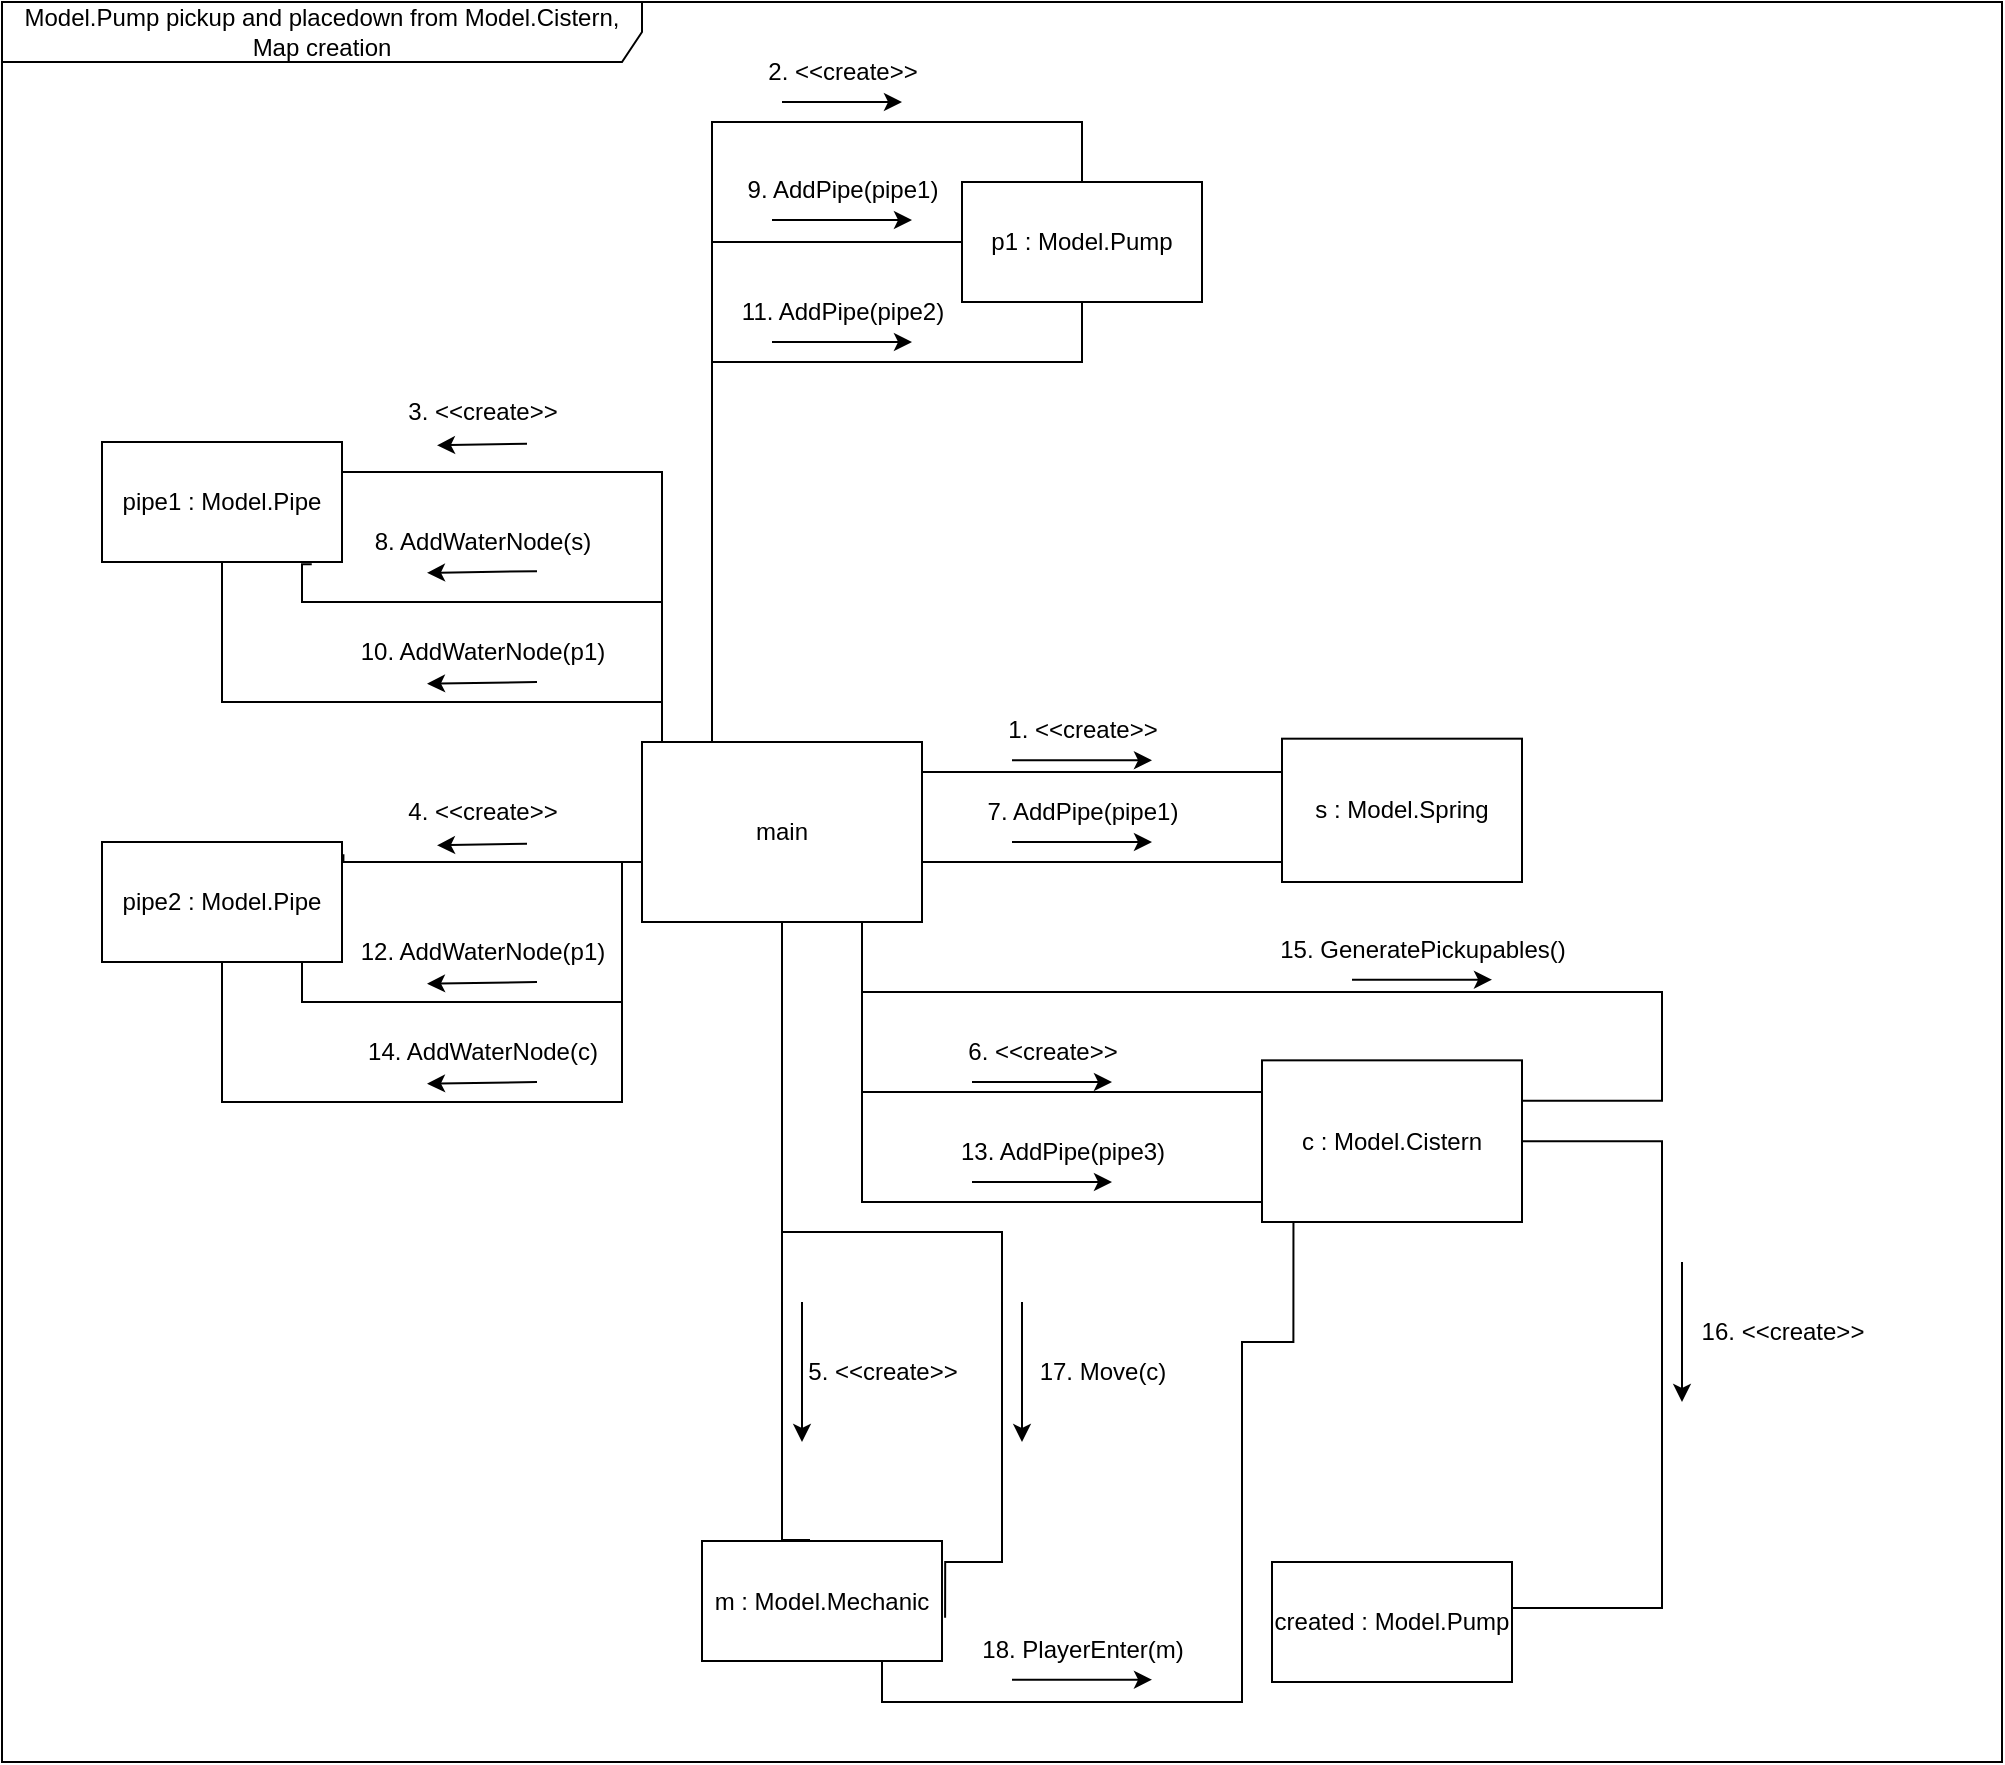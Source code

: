 <mxfile version="21.1.2" type="device">
  <diagram name="Page-1" id="c4acf3e9-155e-7222-9cf6-157b1a14988f">
    <mxGraphModel dx="1990" dy="-6" grid="1" gridSize="10" guides="1" tooltips="1" connect="1" arrows="1" fold="1" page="1" pageScale="1" pageWidth="850" pageHeight="1100" background="none" math="0" shadow="0">
      <root>
        <mxCell id="0" />
        <mxCell id="1" parent="0" />
        <mxCell id="6hVKZMIilRhy27HZkqrv-88" style="edgeStyle=orthogonalEdgeStyle;rounded=0;orthogonalLoop=1;jettySize=auto;html=1;exitX=1;exitY=0;exitDx=0;exitDy=0;entryX=0;entryY=0.25;entryDx=0;entryDy=0;endArrow=none;endFill=0;" edge="1" parent="1" source="6hVKZMIilRhy27HZkqrv-104" target="6hVKZMIilRhy27HZkqrv-105">
          <mxGeometry relative="1" as="geometry">
            <Array as="points">
              <mxPoint x="790" y="1925" />
              <mxPoint x="995" y="1925" />
            </Array>
          </mxGeometry>
        </mxCell>
        <mxCell id="6hVKZMIilRhy27HZkqrv-89" style="edgeStyle=orthogonalEdgeStyle;rounded=0;orthogonalLoop=1;jettySize=auto;html=1;exitX=0.25;exitY=0;exitDx=0;exitDy=0;endArrow=none;endFill=0;" edge="1" parent="1" source="6hVKZMIilRhy27HZkqrv-104" target="6hVKZMIilRhy27HZkqrv-106">
          <mxGeometry relative="1" as="geometry">
            <Array as="points">
              <mxPoint x="705" y="1600" />
              <mxPoint x="890" y="1600" />
            </Array>
          </mxGeometry>
        </mxCell>
        <mxCell id="6hVKZMIilRhy27HZkqrv-90" style="edgeStyle=orthogonalEdgeStyle;rounded=0;orthogonalLoop=1;jettySize=auto;html=1;exitX=0;exitY=0.25;exitDx=0;exitDy=0;entryX=1;entryY=0.25;entryDx=0;entryDy=0;endArrow=none;endFill=0;" edge="1" parent="1" source="6hVKZMIilRhy27HZkqrv-104" target="6hVKZMIilRhy27HZkqrv-118">
          <mxGeometry relative="1" as="geometry">
            <Array as="points">
              <mxPoint x="680" y="1933" />
              <mxPoint x="680" y="1775" />
            </Array>
          </mxGeometry>
        </mxCell>
        <mxCell id="6hVKZMIilRhy27HZkqrv-91" style="edgeStyle=orthogonalEdgeStyle;rounded=0;orthogonalLoop=1;jettySize=auto;html=1;exitX=0;exitY=0.5;exitDx=0;exitDy=0;entryX=1.006;entryY=0.103;entryDx=0;entryDy=0;entryPerimeter=0;endArrow=none;endFill=0;" edge="1" parent="1" source="6hVKZMIilRhy27HZkqrv-104" target="6hVKZMIilRhy27HZkqrv-119">
          <mxGeometry relative="1" as="geometry">
            <Array as="points">
              <mxPoint x="680" y="1955" />
              <mxPoint x="680" y="1970" />
              <mxPoint x="521" y="1970" />
            </Array>
          </mxGeometry>
        </mxCell>
        <mxCell id="6hVKZMIilRhy27HZkqrv-92" style="edgeStyle=orthogonalEdgeStyle;rounded=0;orthogonalLoop=1;jettySize=auto;html=1;exitX=0.5;exitY=1;exitDx=0;exitDy=0;entryX=0.45;entryY=-0.008;entryDx=0;entryDy=0;entryPerimeter=0;endArrow=none;endFill=0;" edge="1" parent="1" source="6hVKZMIilRhy27HZkqrv-104" target="6hVKZMIilRhy27HZkqrv-110">
          <mxGeometry relative="1" as="geometry">
            <Array as="points">
              <mxPoint x="740" y="2309" />
            </Array>
          </mxGeometry>
        </mxCell>
        <mxCell id="6hVKZMIilRhy27HZkqrv-93" style="edgeStyle=orthogonalEdgeStyle;rounded=0;orthogonalLoop=1;jettySize=auto;html=1;exitX=1;exitY=1;exitDx=0;exitDy=0;entryX=0;entryY=0.25;entryDx=0;entryDy=0;endArrow=none;endFill=0;" edge="1" parent="1" source="6hVKZMIilRhy27HZkqrv-104" target="6hVKZMIilRhy27HZkqrv-108">
          <mxGeometry relative="1" as="geometry">
            <Array as="points">
              <mxPoint x="780" y="1970" />
              <mxPoint x="780" y="2085" />
            </Array>
          </mxGeometry>
        </mxCell>
        <mxCell id="6hVKZMIilRhy27HZkqrv-94" style="edgeStyle=orthogonalEdgeStyle;rounded=0;orthogonalLoop=1;jettySize=auto;html=1;exitX=1;exitY=0.5;exitDx=0;exitDy=0;entryX=0;entryY=0.75;entryDx=0;entryDy=0;endArrow=none;endFill=0;" edge="1" parent="1" source="6hVKZMIilRhy27HZkqrv-104" target="6hVKZMIilRhy27HZkqrv-105">
          <mxGeometry relative="1" as="geometry">
            <Array as="points">
              <mxPoint x="810" y="1970" />
              <mxPoint x="990" y="1970" />
            </Array>
          </mxGeometry>
        </mxCell>
        <mxCell id="6hVKZMIilRhy27HZkqrv-95" style="edgeStyle=orthogonalEdgeStyle;rounded=0;orthogonalLoop=1;jettySize=auto;html=1;exitX=0;exitY=0;exitDx=0;exitDy=0;entryX=0.874;entryY=1.019;entryDx=0;entryDy=0;entryPerimeter=0;endArrow=none;endFill=0;" edge="1" parent="1" source="6hVKZMIilRhy27HZkqrv-104" target="6hVKZMIilRhy27HZkqrv-118">
          <mxGeometry relative="1" as="geometry">
            <Array as="points">
              <mxPoint x="680" y="1910" />
              <mxPoint x="680" y="1840" />
              <mxPoint x="500" y="1840" />
              <mxPoint x="500" y="1821" />
            </Array>
          </mxGeometry>
        </mxCell>
        <mxCell id="6hVKZMIilRhy27HZkqrv-96" style="edgeStyle=orthogonalEdgeStyle;rounded=0;orthogonalLoop=1;jettySize=auto;html=1;exitX=0.25;exitY=0;exitDx=0;exitDy=0;entryX=0;entryY=0.5;entryDx=0;entryDy=0;endArrow=none;endFill=0;" edge="1" parent="1" source="6hVKZMIilRhy27HZkqrv-104" target="6hVKZMIilRhy27HZkqrv-106">
          <mxGeometry relative="1" as="geometry" />
        </mxCell>
        <mxCell id="6hVKZMIilRhy27HZkqrv-97" style="edgeStyle=orthogonalEdgeStyle;rounded=0;orthogonalLoop=1;jettySize=auto;html=1;exitX=0.25;exitY=0;exitDx=0;exitDy=0;endArrow=none;endFill=0;" edge="1" parent="1" source="6hVKZMIilRhy27HZkqrv-104" target="6hVKZMIilRhy27HZkqrv-106">
          <mxGeometry relative="1" as="geometry">
            <Array as="points">
              <mxPoint x="705" y="1720" />
              <mxPoint x="890" y="1720" />
            </Array>
          </mxGeometry>
        </mxCell>
        <mxCell id="6hVKZMIilRhy27HZkqrv-98" style="edgeStyle=orthogonalEdgeStyle;rounded=0;orthogonalLoop=1;jettySize=auto;html=1;exitX=0;exitY=0;exitDx=0;exitDy=0;endArrow=none;endFill=0;" edge="1" parent="1" source="6hVKZMIilRhy27HZkqrv-104" target="6hVKZMIilRhy27HZkqrv-118">
          <mxGeometry relative="1" as="geometry">
            <Array as="points">
              <mxPoint x="680" y="1910" />
              <mxPoint x="680" y="1890" />
              <mxPoint x="460" y="1890" />
            </Array>
          </mxGeometry>
        </mxCell>
        <mxCell id="6hVKZMIilRhy27HZkqrv-99" style="edgeStyle=orthogonalEdgeStyle;rounded=0;orthogonalLoop=1;jettySize=auto;html=1;exitX=0;exitY=0.622;exitDx=0;exitDy=0;entryX=0.75;entryY=1;entryDx=0;entryDy=0;exitPerimeter=0;endArrow=none;endFill=0;" edge="1" parent="1" source="6hVKZMIilRhy27HZkqrv-104" target="6hVKZMIilRhy27HZkqrv-119">
          <mxGeometry relative="1" as="geometry">
            <Array as="points">
              <mxPoint x="670" y="1970" />
              <mxPoint x="660" y="1970" />
              <mxPoint x="660" y="2040" />
              <mxPoint x="500" y="2040" />
              <mxPoint x="500" y="2020" />
            </Array>
          </mxGeometry>
        </mxCell>
        <mxCell id="6hVKZMIilRhy27HZkqrv-100" style="edgeStyle=orthogonalEdgeStyle;rounded=0;orthogonalLoop=1;jettySize=auto;html=1;exitX=0;exitY=0.5;exitDx=0;exitDy=0;entryX=0.5;entryY=1;entryDx=0;entryDy=0;endArrow=none;endFill=0;" edge="1" parent="1" source="6hVKZMIilRhy27HZkqrv-104" target="6hVKZMIilRhy27HZkqrv-119">
          <mxGeometry relative="1" as="geometry">
            <Array as="points">
              <mxPoint x="670" y="1970" />
              <mxPoint x="660" y="1970" />
              <mxPoint x="660" y="2090" />
              <mxPoint x="460" y="2090" />
            </Array>
          </mxGeometry>
        </mxCell>
        <mxCell id="6hVKZMIilRhy27HZkqrv-101" style="edgeStyle=orthogonalEdgeStyle;rounded=0;orthogonalLoop=1;jettySize=auto;html=1;exitX=0.75;exitY=1;exitDx=0;exitDy=0;entryX=0;entryY=0.75;entryDx=0;entryDy=0;endArrow=none;endFill=0;" edge="1" parent="1" source="6hVKZMIilRhy27HZkqrv-104" target="6hVKZMIilRhy27HZkqrv-108">
          <mxGeometry relative="1" as="geometry">
            <Array as="points">
              <mxPoint x="780" y="2000" />
              <mxPoint x="780" y="2140" />
              <mxPoint x="980" y="2140" />
            </Array>
          </mxGeometry>
        </mxCell>
        <mxCell id="6hVKZMIilRhy27HZkqrv-102" style="edgeStyle=orthogonalEdgeStyle;rounded=0;orthogonalLoop=1;jettySize=auto;html=1;exitX=0.75;exitY=1;exitDx=0;exitDy=0;entryX=1;entryY=0.25;entryDx=0;entryDy=0;endArrow=none;endFill=0;" edge="1" parent="1" source="6hVKZMIilRhy27HZkqrv-104" target="6hVKZMIilRhy27HZkqrv-108">
          <mxGeometry relative="1" as="geometry">
            <Array as="points">
              <mxPoint x="780" y="2000" />
              <mxPoint x="780" y="2035" />
              <mxPoint x="1180" y="2035" />
              <mxPoint x="1180" y="2089" />
            </Array>
          </mxGeometry>
        </mxCell>
        <mxCell id="6hVKZMIilRhy27HZkqrv-103" style="edgeStyle=orthogonalEdgeStyle;rounded=0;orthogonalLoop=1;jettySize=auto;html=1;exitX=0.5;exitY=1;exitDx=0;exitDy=0;entryX=1.013;entryY=0.639;entryDx=0;entryDy=0;entryPerimeter=0;endArrow=none;endFill=0;" edge="1" parent="1" source="6hVKZMIilRhy27HZkqrv-104" target="6hVKZMIilRhy27HZkqrv-110">
          <mxGeometry relative="1" as="geometry">
            <Array as="points">
              <mxPoint x="740" y="2155" />
              <mxPoint x="850" y="2155" />
              <mxPoint x="850" y="2320" />
              <mxPoint x="822" y="2320" />
            </Array>
          </mxGeometry>
        </mxCell>
        <mxCell id="6hVKZMIilRhy27HZkqrv-104" value="main" style="html=1;whiteSpace=wrap;" vertex="1" parent="1">
          <mxGeometry x="670" y="1910" width="140" height="90" as="geometry" />
        </mxCell>
        <mxCell id="6hVKZMIilRhy27HZkqrv-105" value="s : Model.Spring" style="html=1;whiteSpace=wrap;" vertex="1" parent="1">
          <mxGeometry x="990" y="1908.34" width="120" height="71.66" as="geometry" />
        </mxCell>
        <mxCell id="6hVKZMIilRhy27HZkqrv-106" value="p1 : Model.Pump" style="rounded=0;whiteSpace=wrap;html=1;" vertex="1" parent="1">
          <mxGeometry x="830" y="1630" width="120" height="60" as="geometry" />
        </mxCell>
        <mxCell id="6hVKZMIilRhy27HZkqrv-107" style="edgeStyle=orthogonalEdgeStyle;rounded=0;orthogonalLoop=1;jettySize=auto;html=1;exitX=1;exitY=0.5;exitDx=0;exitDy=0;endArrow=none;endFill=0;" edge="1" parent="1" source="6hVKZMIilRhy27HZkqrv-108">
          <mxGeometry relative="1" as="geometry">
            <mxPoint x="1100" y="2350" as="targetPoint" />
            <Array as="points">
              <mxPoint x="1180" y="2110" />
              <mxPoint x="1180" y="2343" />
            </Array>
          </mxGeometry>
        </mxCell>
        <mxCell id="6hVKZMIilRhy27HZkqrv-108" value="c : Model.Cistern" style="rounded=0;whiteSpace=wrap;html=1;" vertex="1" parent="1">
          <mxGeometry x="980" y="2069.17" width="130" height="80.83" as="geometry" />
        </mxCell>
        <mxCell id="6hVKZMIilRhy27HZkqrv-109" style="edgeStyle=orthogonalEdgeStyle;rounded=0;orthogonalLoop=1;jettySize=auto;html=1;exitX=0.75;exitY=1;exitDx=0;exitDy=0;entryX=0.121;entryY=1.002;entryDx=0;entryDy=0;entryPerimeter=0;endArrow=none;endFill=0;" edge="1" parent="1" source="6hVKZMIilRhy27HZkqrv-110" target="6hVKZMIilRhy27HZkqrv-108">
          <mxGeometry relative="1" as="geometry">
            <Array as="points">
              <mxPoint x="790" y="2390" />
              <mxPoint x="970" y="2390" />
              <mxPoint x="970" y="2210" />
              <mxPoint x="996" y="2210" />
            </Array>
          </mxGeometry>
        </mxCell>
        <mxCell id="6hVKZMIilRhy27HZkqrv-110" value="m : Model.Mechanic" style="rounded=0;whiteSpace=wrap;html=1;" vertex="1" parent="1">
          <mxGeometry x="700" y="2309.5" width="120" height="60" as="geometry" />
        </mxCell>
        <mxCell id="6hVKZMIilRhy27HZkqrv-111" value="1. &amp;lt;&amp;lt;create&amp;gt;&amp;gt;" style="text;html=1;align=center;verticalAlign=middle;resizable=0;points=[];autosize=1;strokeColor=none;fillColor=none;" vertex="1" parent="1">
          <mxGeometry x="840" y="1889.17" width="100" height="30" as="geometry" />
        </mxCell>
        <mxCell id="6hVKZMIilRhy27HZkqrv-112" value="2. &amp;lt;&amp;lt;create&amp;gt;&amp;gt;" style="text;html=1;align=center;verticalAlign=middle;resizable=0;points=[];autosize=1;strokeColor=none;fillColor=none;" vertex="1" parent="1">
          <mxGeometry x="720" y="1560" width="100" height="30" as="geometry" />
        </mxCell>
        <mxCell id="6hVKZMIilRhy27HZkqrv-113" value="" style="endArrow=classic;html=1;rounded=0;" edge="1" parent="1">
          <mxGeometry width="50" height="50" relative="1" as="geometry">
            <mxPoint x="740" y="1590" as="sourcePoint" />
            <mxPoint x="800" y="1590" as="targetPoint" />
          </mxGeometry>
        </mxCell>
        <mxCell id="6hVKZMIilRhy27HZkqrv-114" value="3. &amp;lt;&amp;lt;create&amp;gt;&amp;gt;" style="text;html=1;align=center;verticalAlign=middle;resizable=0;points=[];autosize=1;strokeColor=none;fillColor=none;" vertex="1" parent="1">
          <mxGeometry x="540" y="1730" width="100" height="30" as="geometry" />
        </mxCell>
        <mxCell id="6hVKZMIilRhy27HZkqrv-115" value="" style="endArrow=classic;html=1;rounded=0;" edge="1" parent="1">
          <mxGeometry width="50" height="50" relative="1" as="geometry">
            <mxPoint x="612.5" y="1760.83" as="sourcePoint" />
            <mxPoint x="567.5" y="1761.66" as="targetPoint" />
          </mxGeometry>
        </mxCell>
        <mxCell id="6hVKZMIilRhy27HZkqrv-116" value="7. AddPipe(pipe1)" style="text;html=1;align=center;verticalAlign=middle;resizable=0;points=[];autosize=1;strokeColor=none;fillColor=none;" vertex="1" parent="1">
          <mxGeometry x="830" y="1930" width="120" height="30" as="geometry" />
        </mxCell>
        <mxCell id="6hVKZMIilRhy27HZkqrv-117" value="" style="endArrow=classic;html=1;rounded=0;" edge="1" parent="1">
          <mxGeometry width="50" height="50" relative="1" as="geometry">
            <mxPoint x="855" y="1960" as="sourcePoint" />
            <mxPoint x="925" y="1960" as="targetPoint" />
          </mxGeometry>
        </mxCell>
        <mxCell id="6hVKZMIilRhy27HZkqrv-118" value="pipe1 : Model.Pipe" style="rounded=0;whiteSpace=wrap;html=1;" vertex="1" parent="1">
          <mxGeometry x="400" y="1760" width="120" height="60" as="geometry" />
        </mxCell>
        <mxCell id="6hVKZMIilRhy27HZkqrv-119" value="pipe2 : Model.Pipe" style="rounded=0;whiteSpace=wrap;html=1;" vertex="1" parent="1">
          <mxGeometry x="400" y="1960" width="120" height="60" as="geometry" />
        </mxCell>
        <mxCell id="6hVKZMIilRhy27HZkqrv-120" value="5. &amp;lt;&amp;lt;create&amp;gt;&amp;gt;" style="text;html=1;align=center;verticalAlign=middle;resizable=0;points=[];autosize=1;strokeColor=none;fillColor=none;" vertex="1" parent="1">
          <mxGeometry x="740" y="2210" width="100" height="30" as="geometry" />
        </mxCell>
        <mxCell id="6hVKZMIilRhy27HZkqrv-121" value="" style="endArrow=classic;html=1;rounded=0;" edge="1" parent="1">
          <mxGeometry width="50" height="50" relative="1" as="geometry">
            <mxPoint x="750" y="2190" as="sourcePoint" />
            <mxPoint x="750" y="2260" as="targetPoint" />
          </mxGeometry>
        </mxCell>
        <mxCell id="6hVKZMIilRhy27HZkqrv-122" value="6. &amp;lt;&amp;lt;create&amp;gt;&amp;gt;" style="text;html=1;align=center;verticalAlign=middle;resizable=0;points=[];autosize=1;strokeColor=none;fillColor=none;" vertex="1" parent="1">
          <mxGeometry x="820" y="2050" width="100" height="30" as="geometry" />
        </mxCell>
        <mxCell id="6hVKZMIilRhy27HZkqrv-123" value="" style="endArrow=classic;html=1;rounded=0;" edge="1" parent="1">
          <mxGeometry width="50" height="50" relative="1" as="geometry">
            <mxPoint x="835" y="2080" as="sourcePoint" />
            <mxPoint x="905" y="2080" as="targetPoint" />
          </mxGeometry>
        </mxCell>
        <mxCell id="6hVKZMIilRhy27HZkqrv-124" value="created : Model.Pump" style="rounded=0;whiteSpace=wrap;html=1;" vertex="1" parent="1">
          <mxGeometry x="985" y="2320" width="120" height="60" as="geometry" />
        </mxCell>
        <mxCell id="6hVKZMIilRhy27HZkqrv-125" value="8. AddWaterNode(s)" style="text;html=1;align=center;verticalAlign=middle;resizable=0;points=[];autosize=1;strokeColor=none;fillColor=none;" vertex="1" parent="1">
          <mxGeometry x="525" y="1794.58" width="130" height="30" as="geometry" />
        </mxCell>
        <mxCell id="6hVKZMIilRhy27HZkqrv-126" value="9. AddPipe(pipe1)" style="text;html=1;align=center;verticalAlign=middle;resizable=0;points=[];autosize=1;strokeColor=none;fillColor=none;" vertex="1" parent="1">
          <mxGeometry x="710" y="1619" width="120" height="30" as="geometry" />
        </mxCell>
        <mxCell id="6hVKZMIilRhy27HZkqrv-127" value="" style="endArrow=classic;html=1;rounded=0;" edge="1" parent="1">
          <mxGeometry width="50" height="50" relative="1" as="geometry">
            <mxPoint x="617.5" y="1824.58" as="sourcePoint" />
            <mxPoint x="562.5" y="1825.41" as="targetPoint" />
          </mxGeometry>
        </mxCell>
        <mxCell id="6hVKZMIilRhy27HZkqrv-128" value="" style="endArrow=classic;html=1;rounded=0;" edge="1" parent="1">
          <mxGeometry width="50" height="50" relative="1" as="geometry">
            <mxPoint x="735" y="1649" as="sourcePoint" />
            <mxPoint x="805" y="1649" as="targetPoint" />
          </mxGeometry>
        </mxCell>
        <mxCell id="6hVKZMIilRhy27HZkqrv-129" value="16. &amp;lt;&amp;lt;create&amp;gt;&amp;gt;" style="text;html=1;align=center;verticalAlign=middle;resizable=0;points=[];autosize=1;strokeColor=none;fillColor=none;" vertex="1" parent="1">
          <mxGeometry x="1190" y="2190" width="100" height="30" as="geometry" />
        </mxCell>
        <mxCell id="6hVKZMIilRhy27HZkqrv-130" value="" style="endArrow=classic;html=1;rounded=0;" edge="1" parent="1">
          <mxGeometry width="50" height="50" relative="1" as="geometry">
            <mxPoint x="1190" y="2170" as="sourcePoint" />
            <mxPoint x="1190" y="2240" as="targetPoint" />
          </mxGeometry>
        </mxCell>
        <mxCell id="6hVKZMIilRhy27HZkqrv-131" value="" style="endArrow=classic;html=1;rounded=0;" edge="1" parent="1">
          <mxGeometry width="50" height="50" relative="1" as="geometry">
            <mxPoint x="855" y="1919.17" as="sourcePoint" />
            <mxPoint x="925" y="1919.17" as="targetPoint" />
          </mxGeometry>
        </mxCell>
        <mxCell id="6hVKZMIilRhy27HZkqrv-132" value="4. &amp;lt;&amp;lt;create&amp;gt;&amp;gt;" style="text;html=1;align=center;verticalAlign=middle;resizable=0;points=[];autosize=1;strokeColor=none;fillColor=none;" vertex="1" parent="1">
          <mxGeometry x="540" y="1930" width="100" height="30" as="geometry" />
        </mxCell>
        <mxCell id="6hVKZMIilRhy27HZkqrv-133" value="" style="endArrow=classic;html=1;rounded=0;" edge="1" parent="1">
          <mxGeometry width="50" height="50" relative="1" as="geometry">
            <mxPoint x="612.5" y="1960.83" as="sourcePoint" />
            <mxPoint x="567.5" y="1961.66" as="targetPoint" />
          </mxGeometry>
        </mxCell>
        <mxCell id="6hVKZMIilRhy27HZkqrv-134" value="11. AddPipe(pipe2)" style="text;html=1;align=center;verticalAlign=middle;resizable=0;points=[];autosize=1;strokeColor=none;fillColor=none;" vertex="1" parent="1">
          <mxGeometry x="710" y="1680" width="120" height="30" as="geometry" />
        </mxCell>
        <mxCell id="6hVKZMIilRhy27HZkqrv-135" value="10. AddWaterNode(p1)" style="text;html=1;align=center;verticalAlign=middle;resizable=0;points=[];autosize=1;strokeColor=none;fillColor=none;" vertex="1" parent="1">
          <mxGeometry x="515" y="1850" width="150" height="30" as="geometry" />
        </mxCell>
        <mxCell id="6hVKZMIilRhy27HZkqrv-136" value="" style="endArrow=classic;html=1;rounded=0;" edge="1" parent="1">
          <mxGeometry width="50" height="50" relative="1" as="geometry">
            <mxPoint x="617.5" y="1880" as="sourcePoint" />
            <mxPoint x="562.5" y="1880.83" as="targetPoint" />
          </mxGeometry>
        </mxCell>
        <mxCell id="6hVKZMIilRhy27HZkqrv-137" value="12. AddWaterNode(p1)" style="text;html=1;align=center;verticalAlign=middle;resizable=0;points=[];autosize=1;strokeColor=none;fillColor=none;" vertex="1" parent="1">
          <mxGeometry x="515" y="2000" width="150" height="30" as="geometry" />
        </mxCell>
        <mxCell id="6hVKZMIilRhy27HZkqrv-138" value="" style="endArrow=classic;html=1;rounded=0;" edge="1" parent="1">
          <mxGeometry width="50" height="50" relative="1" as="geometry">
            <mxPoint x="617.5" y="2030" as="sourcePoint" />
            <mxPoint x="562.5" y="2030.83" as="targetPoint" />
          </mxGeometry>
        </mxCell>
        <mxCell id="6hVKZMIilRhy27HZkqrv-139" value="14. AddWaterNode(c)" style="text;html=1;align=center;verticalAlign=middle;resizable=0;points=[];autosize=1;strokeColor=none;fillColor=none;" vertex="1" parent="1">
          <mxGeometry x="520" y="2050" width="140" height="30" as="geometry" />
        </mxCell>
        <mxCell id="6hVKZMIilRhy27HZkqrv-140" value="" style="endArrow=classic;html=1;rounded=0;" edge="1" parent="1">
          <mxGeometry width="50" height="50" relative="1" as="geometry">
            <mxPoint x="617.5" y="2080" as="sourcePoint" />
            <mxPoint x="562.5" y="2080.83" as="targetPoint" />
          </mxGeometry>
        </mxCell>
        <mxCell id="6hVKZMIilRhy27HZkqrv-141" value="13. AddPipe(pipe3)" style="text;html=1;align=center;verticalAlign=middle;resizable=0;points=[];autosize=1;strokeColor=none;fillColor=none;" vertex="1" parent="1">
          <mxGeometry x="815" y="2100" width="130" height="30" as="geometry" />
        </mxCell>
        <mxCell id="6hVKZMIilRhy27HZkqrv-142" value="15. GeneratePickupables()" style="text;html=1;align=center;verticalAlign=middle;resizable=0;points=[];autosize=1;strokeColor=none;fillColor=none;" vertex="1" parent="1">
          <mxGeometry x="975" y="1998.82" width="170" height="30" as="geometry" />
        </mxCell>
        <mxCell id="6hVKZMIilRhy27HZkqrv-143" value="" style="endArrow=classic;html=1;rounded=0;" edge="1" parent="1">
          <mxGeometry width="50" height="50" relative="1" as="geometry">
            <mxPoint x="1025" y="2028.82" as="sourcePoint" />
            <mxPoint x="1095" y="2028.82" as="targetPoint" />
          </mxGeometry>
        </mxCell>
        <mxCell id="6hVKZMIilRhy27HZkqrv-144" value="17. Move(c)" style="text;html=1;align=center;verticalAlign=middle;resizable=0;points=[];autosize=1;strokeColor=none;fillColor=none;" vertex="1" parent="1">
          <mxGeometry x="855" y="2210" width="90" height="30" as="geometry" />
        </mxCell>
        <mxCell id="6hVKZMIilRhy27HZkqrv-145" value="" style="endArrow=classic;html=1;rounded=0;" edge="1" parent="1">
          <mxGeometry width="50" height="50" relative="1" as="geometry">
            <mxPoint x="860" y="2190" as="sourcePoint" />
            <mxPoint x="860" y="2260" as="targetPoint" />
          </mxGeometry>
        </mxCell>
        <mxCell id="6hVKZMIilRhy27HZkqrv-146" value="18. PlayerEnter(m)" style="text;html=1;align=center;verticalAlign=middle;resizable=0;points=[];autosize=1;strokeColor=none;fillColor=none;" vertex="1" parent="1">
          <mxGeometry x="830" y="2348.82" width="120" height="30" as="geometry" />
        </mxCell>
        <mxCell id="6hVKZMIilRhy27HZkqrv-147" value="" style="endArrow=classic;html=1;rounded=0;" edge="1" parent="1">
          <mxGeometry width="50" height="50" relative="1" as="geometry">
            <mxPoint x="855" y="2378.82" as="sourcePoint" />
            <mxPoint x="925" y="2378.82" as="targetPoint" />
          </mxGeometry>
        </mxCell>
        <mxCell id="6hVKZMIilRhy27HZkqrv-148" value="" style="endArrow=classic;html=1;rounded=0;" edge="1" parent="1">
          <mxGeometry width="50" height="50" relative="1" as="geometry">
            <mxPoint x="835" y="2130" as="sourcePoint" />
            <mxPoint x="905" y="2130" as="targetPoint" />
          </mxGeometry>
        </mxCell>
        <mxCell id="6hVKZMIilRhy27HZkqrv-149" value="" style="endArrow=classic;html=1;rounded=0;" edge="1" parent="1">
          <mxGeometry width="50" height="50" relative="1" as="geometry">
            <mxPoint x="735" y="1710" as="sourcePoint" />
            <mxPoint x="805" y="1710" as="targetPoint" />
          </mxGeometry>
        </mxCell>
        <mxCell id="6hVKZMIilRhy27HZkqrv-150" value="Model.Pump pickup and placedown from Model.Cistern, Map creation" style="shape=umlFrame;whiteSpace=wrap;html=1;pointerEvents=0;width=320;height=30;" vertex="1" parent="1">
          <mxGeometry x="350" y="1540" width="1000" height="880" as="geometry" />
        </mxCell>
      </root>
    </mxGraphModel>
  </diagram>
</mxfile>
